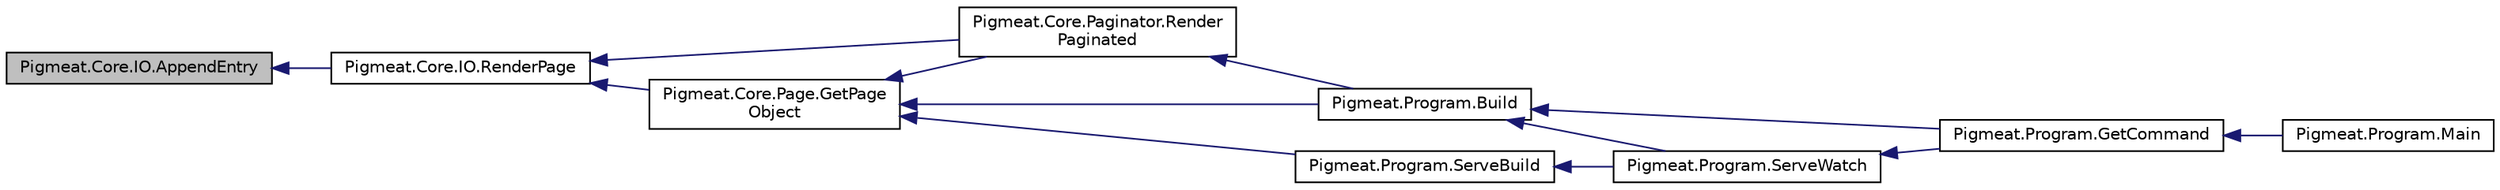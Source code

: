 digraph "Pigmeat.Core.IO.AppendEntry"
{
  edge [fontname="Helvetica",fontsize="10",labelfontname="Helvetica",labelfontsize="10"];
  node [fontname="Helvetica",fontsize="10",shape=record];
  rankdir="LR";
  Node1 [label="Pigmeat.Core.IO.AppendEntry",height=0.2,width=0.4,color="black", fillcolor="grey75", style="filled", fontcolor="black"];
  Node1 -> Node2 [dir="back",color="midnightblue",fontsize="10",style="solid",fontname="Helvetica"];
  Node2 [label="Pigmeat.Core.IO.RenderPage",height=0.2,width=0.4,color="black", fillcolor="white", style="filled",URL="$class_pigmeat_1_1_core_1_1_i_o.html#a60f49d31957620c308423cad19dbf5f6",tooltip="Take layout, place Markdig-parsed content in layout, evaluate includes, render with Scriban ..."];
  Node2 -> Node3 [dir="back",color="midnightblue",fontsize="10",style="solid",fontname="Helvetica"];
  Node3 [label="Pigmeat.Core.Page.GetPage\lObject",height=0.2,width=0.4,color="black", fillcolor="white", style="filled",URL="$class_pigmeat_1_1_core_1_1_page.html#a3a2dee942bb7b2f763ce5d1caba4163d",tooltip="Parses a given page into a JObject "];
  Node3 -> Node4 [dir="back",color="midnightblue",fontsize="10",style="solid",fontname="Helvetica"];
  Node4 [label="Pigmeat.Core.Paginator.Render\lPaginated",height=0.2,width=0.4,color="black", fillcolor="white", style="filled",URL="$class_pigmeat_1_1_core_1_1_paginator.html#a38c0bfdf8bfe439eb2a3e58a638c823a",tooltip="Outputs a paginated version of a page (requires {{ page.paginate }} and {{ page.collection }}) ..."];
  Node4 -> Node5 [dir="back",color="midnightblue",fontsize="10",style="solid",fontname="Helvetica"];
  Node5 [label="Pigmeat.Program.Build",height=0.2,width=0.4,color="black", fillcolor="white", style="filled",URL="$class_pigmeat_1_1_program.html#a878beaee804aea5645618e59b1a6d250",tooltip="The standard Pigmeat build process "];
  Node5 -> Node6 [dir="back",color="midnightblue",fontsize="10",style="solid",fontname="Helvetica"];
  Node6 [label="Pigmeat.Program.GetCommand",height=0.2,width=0.4,color="black", fillcolor="white", style="filled",URL="$class_pigmeat_1_1_program.html#a813269f3c9466bddfa561c72eb56de4f",tooltip="Perform actions specified by command calls "];
  Node6 -> Node7 [dir="back",color="midnightblue",fontsize="10",style="solid",fontname="Helvetica"];
  Node7 [label="Pigmeat.Program.Main",height=0.2,width=0.4,color="black", fillcolor="white", style="filled",URL="$class_pigmeat_1_1_program.html#a3b898a93d66f23079be04ac657013df3",tooltip="Handle primary tool information, such as command inputs and current directory "];
  Node5 -> Node8 [dir="back",color="midnightblue",fontsize="10",style="solid",fontname="Helvetica"];
  Node8 [label="Pigmeat.Program.ServeWatch",height=0.2,width=0.4,color="black", fillcolor="white", style="filled",URL="$class_pigmeat_1_1_program.html#a7fbef86d893429923099420b3748b826",tooltip="Watch the file system for changes (initial component of the serve command) "];
  Node8 -> Node6 [dir="back",color="midnightblue",fontsize="10",style="solid",fontname="Helvetica"];
  Node3 -> Node5 [dir="back",color="midnightblue",fontsize="10",style="solid",fontname="Helvetica"];
  Node3 -> Node9 [dir="back",color="midnightblue",fontsize="10",style="solid",fontname="Helvetica"];
  Node9 [label="Pigmeat.Program.ServeBuild",height=0.2,width=0.4,color="black", fillcolor="white", style="filled",URL="$class_pigmeat_1_1_program.html#a196f0e133927e9c381295c4915ebdfb2",tooltip="Rebuild changed files (final component of the serve command) "];
  Node9 -> Node8 [dir="back",color="midnightblue",fontsize="10",style="solid",fontname="Helvetica"];
  Node2 -> Node4 [dir="back",color="midnightblue",fontsize="10",style="solid",fontname="Helvetica"];
}
